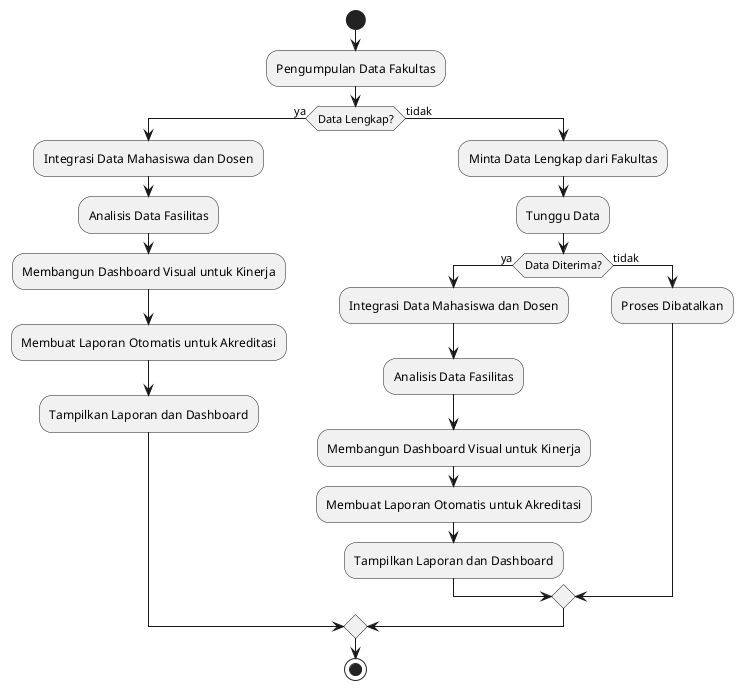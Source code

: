 @startuml
start
:Pengumpulan Data Fakultas;
if (Data Lengkap?) then (ya)
  :Integrasi Data Mahasiswa dan Dosen;
  :Analisis Data Fasilitas;
  :Membangun Dashboard Visual untuk Kinerja;
  :Membuat Laporan Otomatis untuk Akreditasi;
  :Tampilkan Laporan dan Dashboard;
else (tidak)
  :Minta Data Lengkap dari Fakultas;
  :Tunggu Data;
  if (Data Diterima?) then (ya)
    :Integrasi Data Mahasiswa dan Dosen;
    :Analisis Data Fasilitas;
    :Membangun Dashboard Visual untuk Kinerja;
    :Membuat Laporan Otomatis untuk Akreditasi;
    :Tampilkan Laporan dan Dashboard;
  else (tidak)
    :Proses Dibatalkan;
  endif
endif
stop
@enduml
